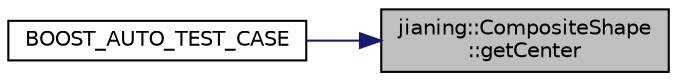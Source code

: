 digraph "jianing::CompositeShape::getCenter"
{
 // LATEX_PDF_SIZE
  edge [fontname="Helvetica",fontsize="10",labelfontname="Helvetica",labelfontsize="10"];
  node [fontname="Helvetica",fontsize="10",shape=record];
  rankdir="RL";
  Node1 [label="jianing::CompositeShape\l::getCenter",height=0.2,width=0.4,color="black", fillcolor="grey75", style="filled", fontcolor="black",tooltip=" "];
  Node1 -> Node2 [dir="back",color="midnightblue",fontsize="10",style="solid",fontname="Helvetica"];
  Node2 [label="BOOST_AUTO_TEST_CASE",height=0.2,width=0.4,color="black", fillcolor="white", style="filled",URL="$test-composite-shape_8cpp.html#a55b112eb49e105ee83ede8568b2f28ee",tooltip=" "];
}

